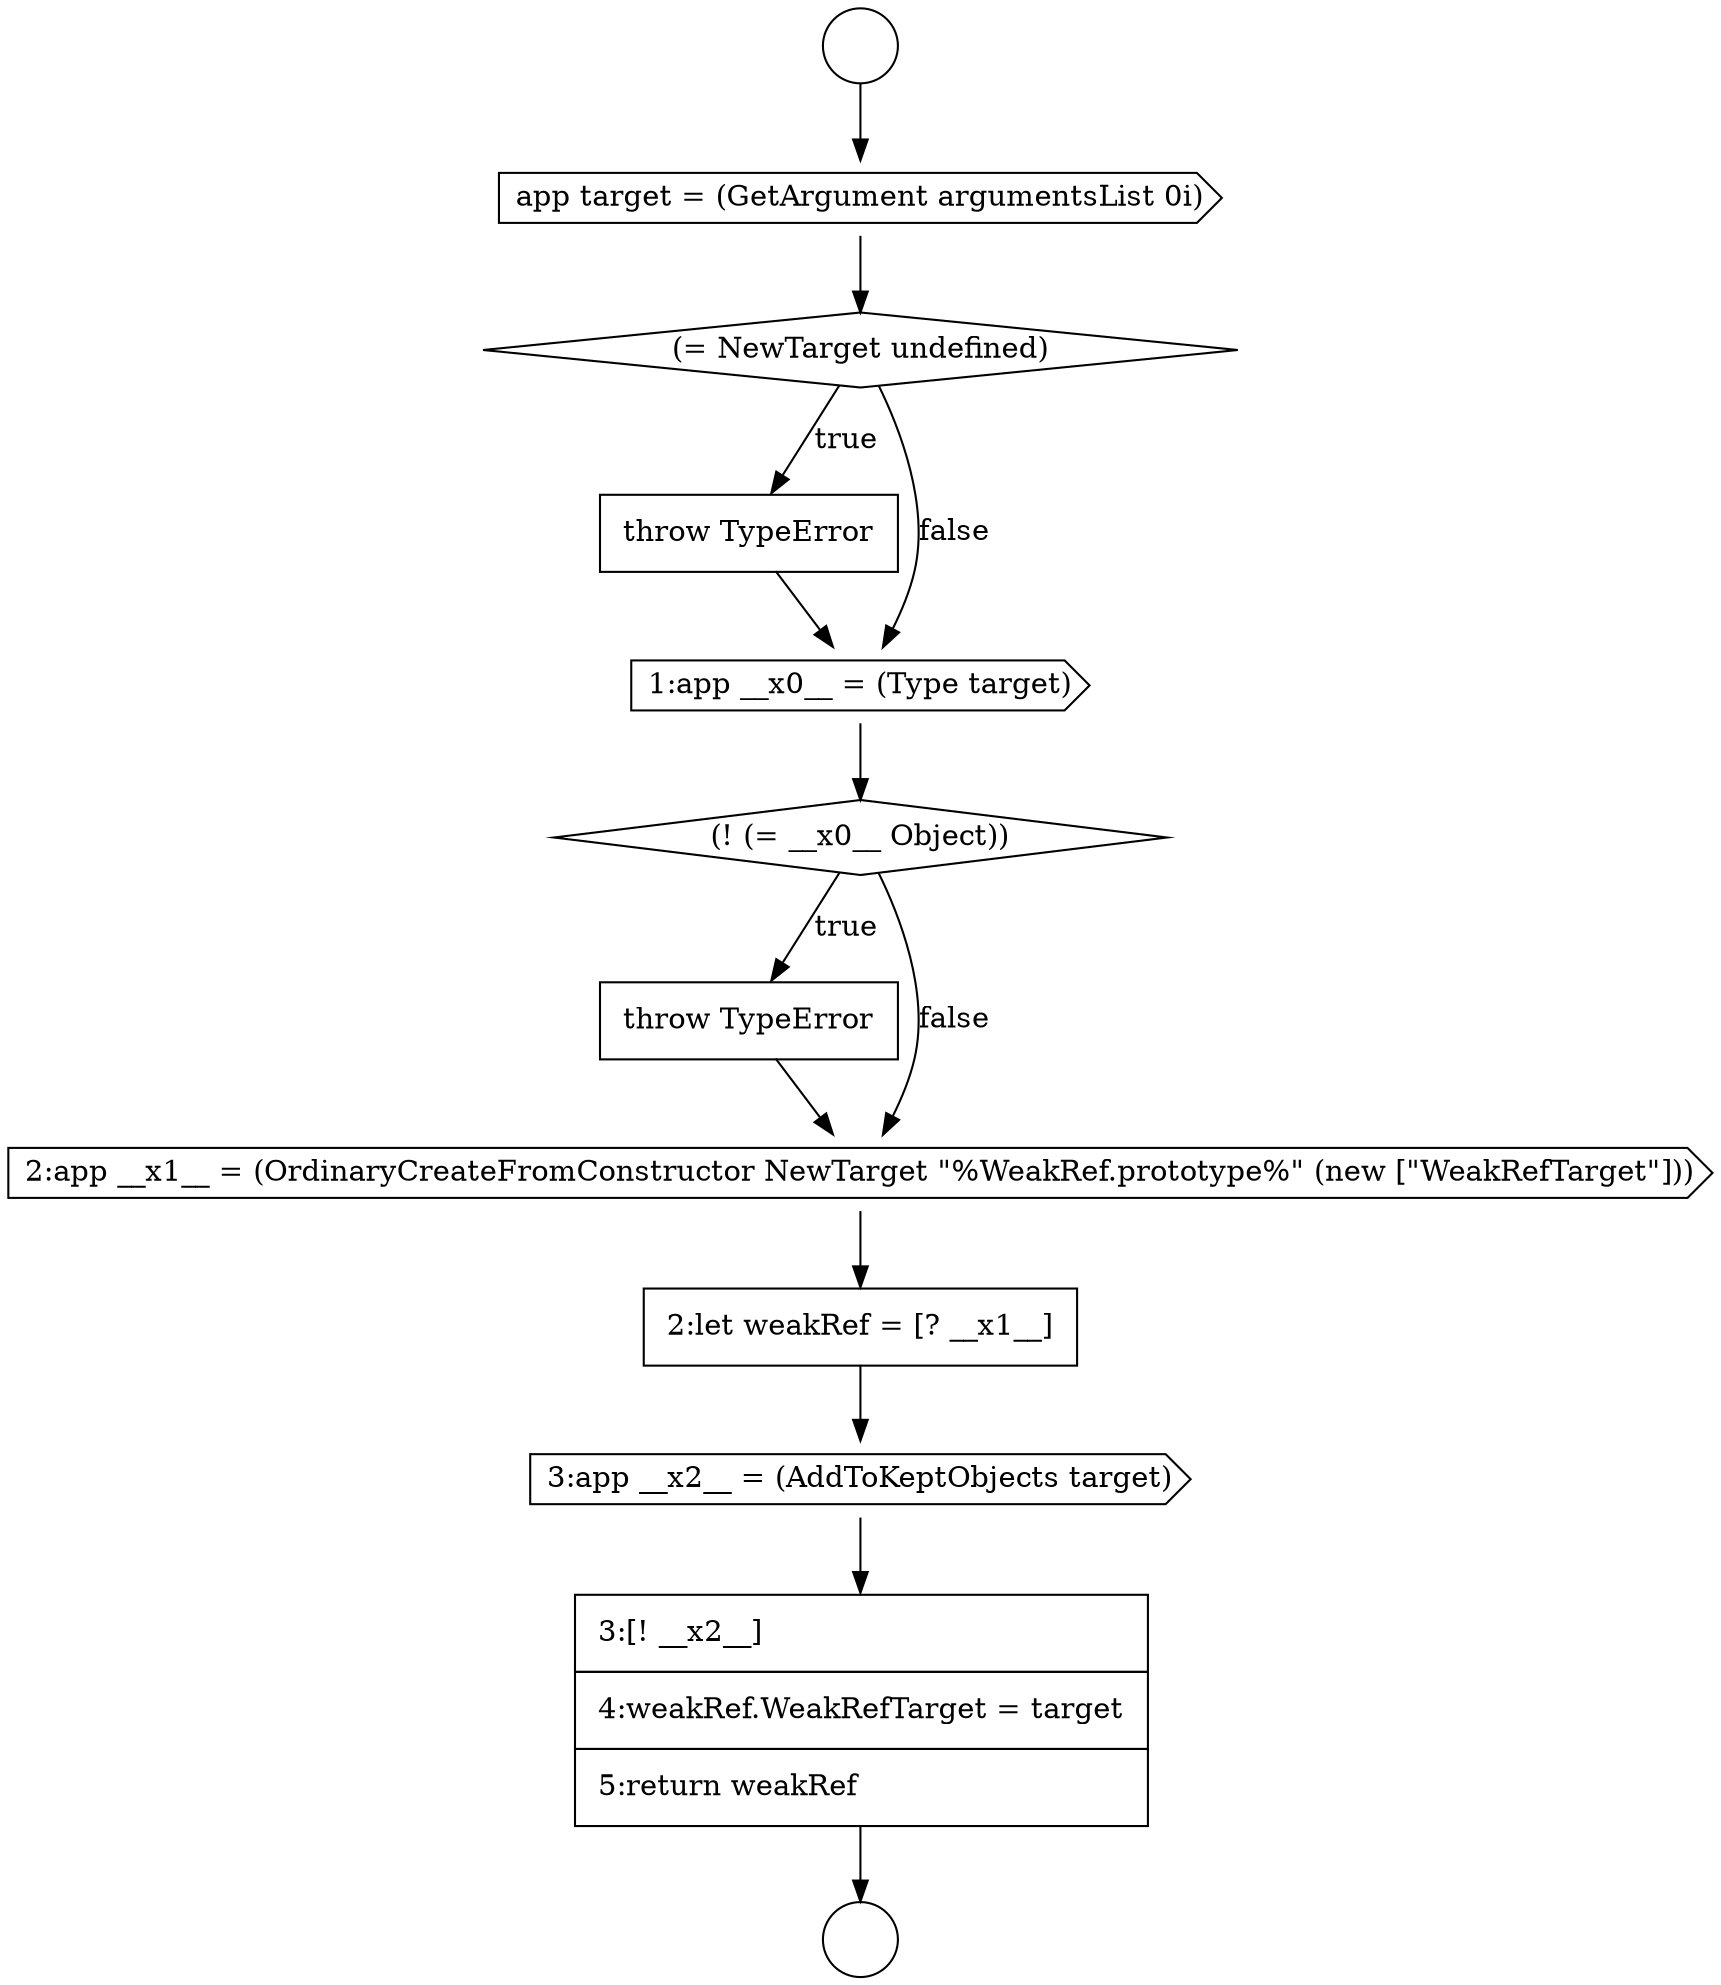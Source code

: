 digraph {
  node18360 [shape=cds, label=<<font color="black">3:app __x2__ = (AddToKeptObjects target)</font>> color="black" fillcolor="white" style=filled]
  node18356 [shape=diamond, label=<<font color="black">(! (= __x0__ Object))</font>> color="black" fillcolor="white" style=filled]
  node18353 [shape=diamond, label=<<font color="black">(= NewTarget undefined)</font>> color="black" fillcolor="white" style=filled]
  node18361 [shape=none, margin=0, label=<<font color="black">
    <table border="0" cellborder="1" cellspacing="0" cellpadding="10">
      <tr><td align="left">3:[! __x2__]</td></tr>
      <tr><td align="left">4:weakRef.WeakRefTarget = target</td></tr>
      <tr><td align="left">5:return weakRef</td></tr>
    </table>
  </font>> color="black" fillcolor="white" style=filled]
  node18351 [shape=circle label=" " color="black" fillcolor="white" style=filled]
  node18357 [shape=none, margin=0, label=<<font color="black">
    <table border="0" cellborder="1" cellspacing="0" cellpadding="10">
      <tr><td align="left">throw TypeError</td></tr>
    </table>
  </font>> color="black" fillcolor="white" style=filled]
  node18350 [shape=circle label=" " color="black" fillcolor="white" style=filled]
  node18354 [shape=none, margin=0, label=<<font color="black">
    <table border="0" cellborder="1" cellspacing="0" cellpadding="10">
      <tr><td align="left">throw TypeError</td></tr>
    </table>
  </font>> color="black" fillcolor="white" style=filled]
  node18358 [shape=cds, label=<<font color="black">2:app __x1__ = (OrdinaryCreateFromConstructor NewTarget &quot;%WeakRef.prototype%&quot; (new [&quot;WeakRefTarget&quot;]))</font>> color="black" fillcolor="white" style=filled]
  node18355 [shape=cds, label=<<font color="black">1:app __x0__ = (Type target)</font>> color="black" fillcolor="white" style=filled]
  node18352 [shape=cds, label=<<font color="black">app target = (GetArgument argumentsList 0i)</font>> color="black" fillcolor="white" style=filled]
  node18359 [shape=none, margin=0, label=<<font color="black">
    <table border="0" cellborder="1" cellspacing="0" cellpadding="10">
      <tr><td align="left">2:let weakRef = [? __x1__]</td></tr>
    </table>
  </font>> color="black" fillcolor="white" style=filled]
  node18360 -> node18361 [ color="black"]
  node18357 -> node18358 [ color="black"]
  node18356 -> node18357 [label=<<font color="black">true</font>> color="black"]
  node18356 -> node18358 [label=<<font color="black">false</font>> color="black"]
  node18359 -> node18360 [ color="black"]
  node18358 -> node18359 [ color="black"]
  node18350 -> node18352 [ color="black"]
  node18361 -> node18351 [ color="black"]
  node18354 -> node18355 [ color="black"]
  node18352 -> node18353 [ color="black"]
  node18353 -> node18354 [label=<<font color="black">true</font>> color="black"]
  node18353 -> node18355 [label=<<font color="black">false</font>> color="black"]
  node18355 -> node18356 [ color="black"]
}
